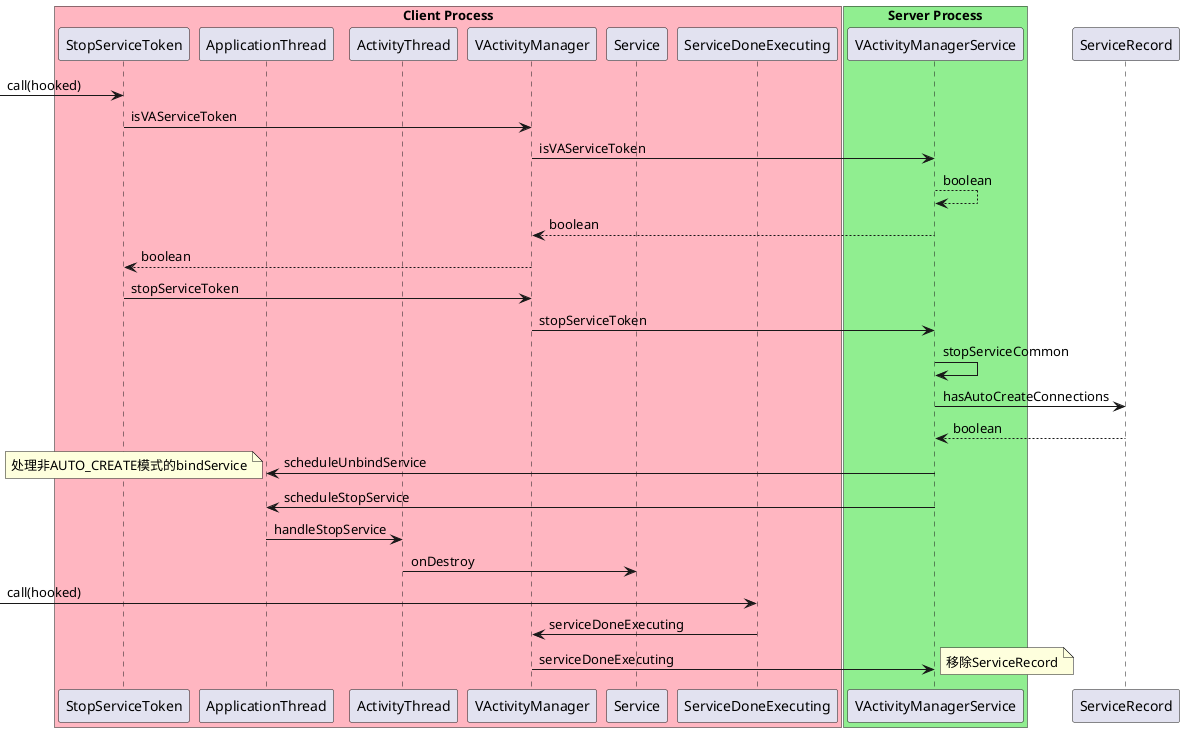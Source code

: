 @startuml
box "Client Process" #LightPink
participant StopServiceToken
participant ApplicationThread
participant ActivityThread
participant VActivityManager
participant Service
participant ServiceDoneExecuting
end box

box "Server Process" #LightGreen
participant VActivityManagerService
end box

-> StopServiceToken: call(hooked)
StopServiceToken -> VActivityManager: isVAServiceToken
VActivityManager -> VActivityManagerService : isVAServiceToken
VActivityManagerService --> VActivityManagerService: boolean
VActivityManagerService --> VActivityManager: boolean
VActivityManager --> StopServiceToken: boolean
StopServiceToken -> VActivityManager: stopServiceToken
VActivityManager -> VActivityManagerService : stopServiceToken
VActivityManagerService -> VActivityManagerService: stopServiceCommon
VActivityManagerService -> ServiceRecord: hasAutoCreateConnections
ServiceRecord --> VActivityManagerService: boolean
VActivityManagerService -> ApplicationThread: scheduleUnbindService
note left
处理非AUTO_CREATE模式的bindService
end note
VActivityManagerService -> ApplicationThread: scheduleStopService
ApplicationThread -> ActivityThread: handleStopService
ActivityThread -> Service: onDestroy
-> ServiceDoneExecuting: call(hooked)
ServiceDoneExecuting -> VActivityManager: serviceDoneExecuting
VActivityManager -> VActivityManagerService: serviceDoneExecuting
note right
移除ServiceRecord
end note
@enduml